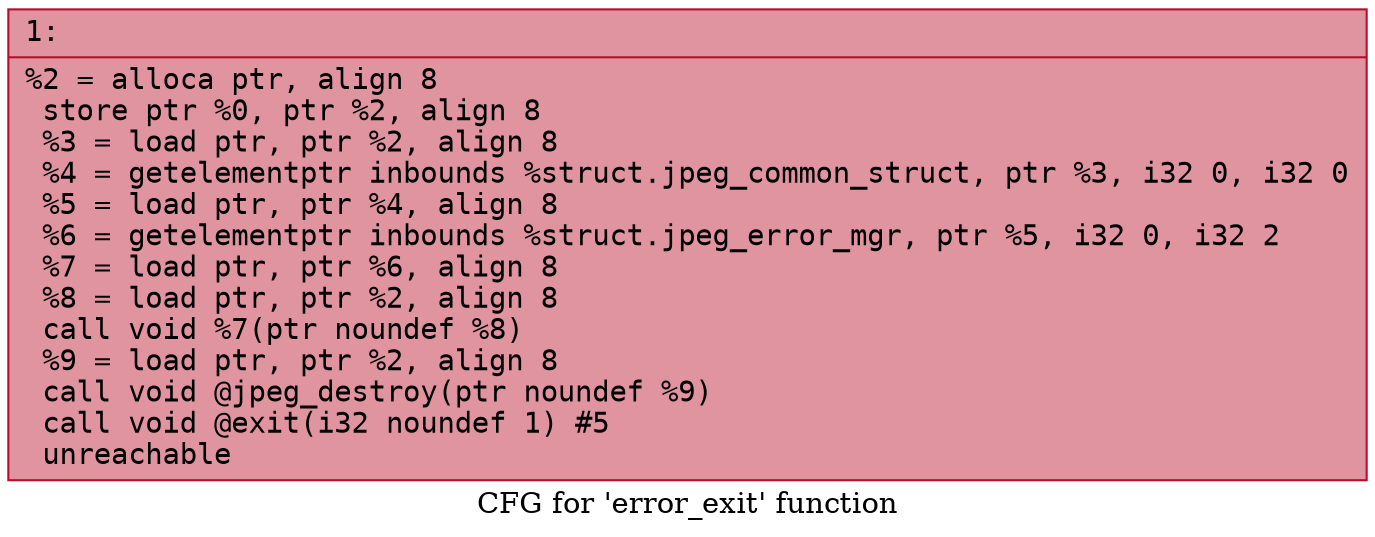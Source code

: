digraph "CFG for 'error_exit' function" {
	label="CFG for 'error_exit' function";

	Node0x600003a364e0 [shape=record,color="#b70d28ff", style=filled, fillcolor="#b70d2870" fontname="Courier",label="{1:\l|  %2 = alloca ptr, align 8\l  store ptr %0, ptr %2, align 8\l  %3 = load ptr, ptr %2, align 8\l  %4 = getelementptr inbounds %struct.jpeg_common_struct, ptr %3, i32 0, i32 0\l  %5 = load ptr, ptr %4, align 8\l  %6 = getelementptr inbounds %struct.jpeg_error_mgr, ptr %5, i32 0, i32 2\l  %7 = load ptr, ptr %6, align 8\l  %8 = load ptr, ptr %2, align 8\l  call void %7(ptr noundef %8)\l  %9 = load ptr, ptr %2, align 8\l  call void @jpeg_destroy(ptr noundef %9)\l  call void @exit(i32 noundef 1) #5\l  unreachable\l}"];
}
